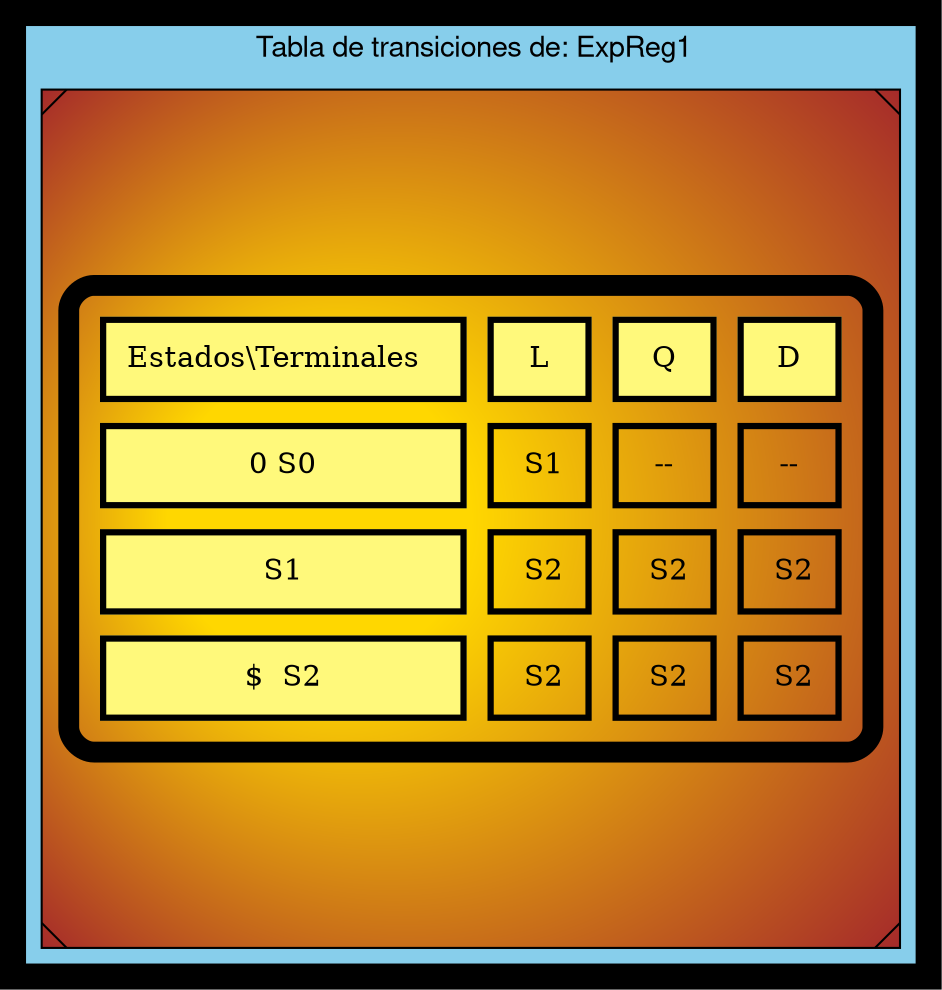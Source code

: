 digraph G { bgcolor="black"
   fontname="Helvetica,Arial,sans-serif"
  edge [fontname="Helvetica,Arial,sans-serif"]
  subgraph cluster1 {fillcolor="skyblue" style="filled"
  node [shape=Msquare fillcolor="gold:brown" style="radial" gradientangle=180]
  label = " Tabla de transiciones de: ExpReg1"
  a0 [label=<  
  <TABLE border="10" cellspacing="10" cellpadding="10" style="rounded" gradientangle="315">
  <TR>
      <TD border="3" bgcolor="#FFF97B">Estados\Terminales  </TD>
      <TD border="3" bgcolor="#FFF97B">L</TD>
      <TD border="3" bgcolor="#FFF97B">Q</TD>
      <TD border="3" bgcolor="#FFF97B">D</TD>
  </TR>
  <TR>
      <TD border="3" bgcolor="#FFF97B">0 S0</TD>
      <TD border="3" > S1</TD>
      <TD border="3" > -- </TD>
      <TD border="3" > -- </TD>
  </TR>
  <TR>
      <TD border="3" bgcolor="#FFF97B">S1</TD>
      <TD border="3" > S2</TD>
      <TD border="3" > S2</TD>
      <TD border="3" > S2</TD>
  </TR>
  <TR>
      <TD border="3" bgcolor="#FFF97B">$  S2</TD>
      <TD border="3" > S2</TD>
      <TD border="3" > S2</TD>
      <TD border="3" > S2</TD>
  </TR>

</TABLE>>];}}